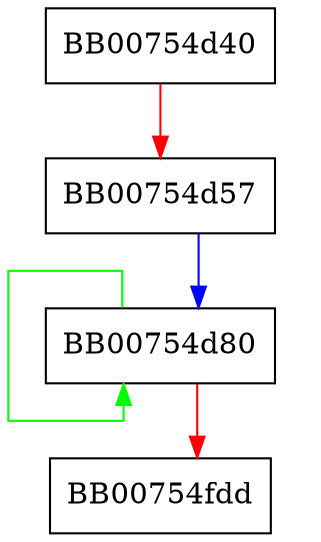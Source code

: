 digraph ecp_nistz256_ord_sqr_mont {
  node [shape="box"];
  graph [splines=ortho];
  BB00754d40 -> BB00754d57 [color="red"];
  BB00754d57 -> BB00754d80 [color="blue"];
  BB00754d80 -> BB00754d80 [color="green"];
  BB00754d80 -> BB00754fdd [color="red"];
}